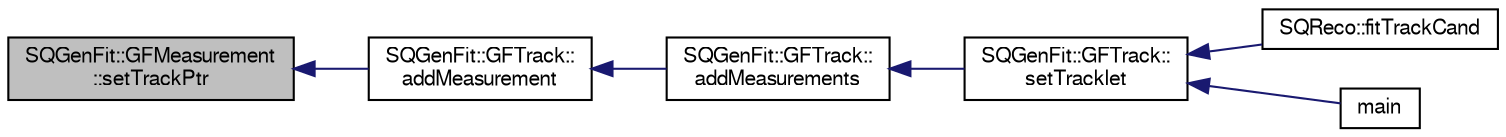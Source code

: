digraph "SQGenFit::GFMeasurement::setTrackPtr"
{
  bgcolor="transparent";
  edge [fontname="FreeSans",fontsize="10",labelfontname="FreeSans",labelfontsize="10"];
  node [fontname="FreeSans",fontsize="10",shape=record];
  rankdir="LR";
  Node1 [label="SQGenFit::GFMeasurement\l::setTrackPtr",height=0.2,width=0.4,color="black", fillcolor="grey75", style="filled" fontcolor="black"];
  Node1 -> Node2 [dir="back",color="midnightblue",fontsize="10",style="solid",fontname="FreeSans"];
  Node2 [label="SQGenFit::GFTrack::\laddMeasurement",height=0.2,width=0.4,color="black",URL="$d2/d6b/classSQGenFit_1_1GFTrack.html#a3c58a85e0b91e6d047bfd483fce664f4"];
  Node2 -> Node3 [dir="back",color="midnightblue",fontsize="10",style="solid",fontname="FreeSans"];
  Node3 [label="SQGenFit::GFTrack::\laddMeasurements",height=0.2,width=0.4,color="black",URL="$d2/d6b/classSQGenFit_1_1GFTrack.html#a1eaa297aa217bbce2e5e8608db4705b5"];
  Node3 -> Node4 [dir="back",color="midnightblue",fontsize="10",style="solid",fontname="FreeSans"];
  Node4 [label="SQGenFit::GFTrack::\lsetTracklet",height=0.2,width=0.4,color="black",URL="$d2/d6b/classSQGenFit_1_1GFTrack.html#aa12a74dbecdfcb395e1e3b44859ce6b8"];
  Node4 -> Node5 [dir="back",color="midnightblue",fontsize="10",style="solid",fontname="FreeSans"];
  Node5 [label="SQReco::fitTrackCand",height=0.2,width=0.4,color="black",URL="$df/df2/classSQReco.html#a32bb088e7896b2ecdb5b9aa4df1f6a50"];
  Node4 -> Node6 [dir="back",color="midnightblue",fontsize="10",style="solid",fontname="FreeSans"];
  Node6 [label="main",height=0.2,width=0.4,color="black",URL="$db/d86/test__minimum_8cxx.html#a0ddf1224851353fc92bfbff6f499fa97"];
}
